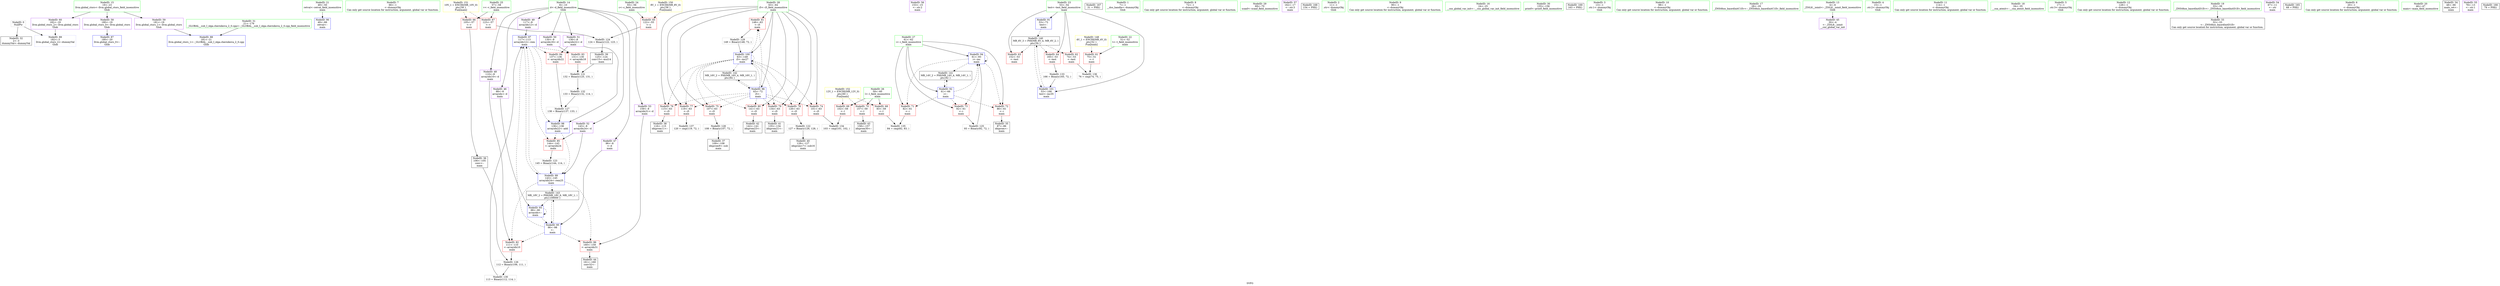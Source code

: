 digraph "SVFG" {
	label="SVFG";

	Node0x560e62427020 [shape=record,color=grey,label="{NodeID: 0\nNullPtr}"];
	Node0x560e62427020 -> Node0x560e62428380[style=solid];
	Node0x560e62427020 -> Node0x560e6242c340[style=solid];
	Node0x560e6242c440 [shape=record,color=blue,label="{NodeID: 90\n49\<--66\nretval\<--\nmain\n}"];
	Node0x560e62413570 [shape=record,color=green,label="{NodeID: 7\n66\<--1\n\<--dummyObj\nCan only get source location for instruction, argument, global var or function.}"];
	Node0x560e624291b0 [shape=record,color=blue,label="{NodeID: 97\n117\<--113\narrayidx12\<--rem\nmain\n}"];
	Node0x560e624291b0 -> Node0x560e6242be00[style=dashed];
	Node0x560e624291b0 -> Node0x560e6242bed0[style=dashed];
	Node0x560e624291b0 -> Node0x560e6242bfa0[style=dashed];
	Node0x560e624291b0 -> Node0x560e62429280[style=dashed];
	Node0x560e624291b0 -> Node0x560e62429350[style=dashed];
	Node0x560e62427550 [shape=record,color=green,label="{NodeID: 14\n8\<--10\nd\<--d_field_insensitive\nGlob }"];
	Node0x560e62427550 -> Node0x560e62428f40[style=solid];
	Node0x560e62427550 -> Node0x560e62429010[style=solid];
	Node0x560e62427550 -> Node0x560e6242a100[style=solid];
	Node0x560e62427550 -> Node0x560e6242a1d0[style=solid];
	Node0x560e62427550 -> Node0x560e6242a2a0[style=solid];
	Node0x560e62427550 -> Node0x560e6242a370[style=solid];
	Node0x560e62427550 -> Node0x560e6242a440[style=solid];
	Node0x560e62427550 -> Node0x560e6242a510[style=solid];
	Node0x560e62427a00 [shape=record,color=green,label="{NodeID: 21\n49\<--50\nretval\<--retval_field_insensitive\nmain\n}"];
	Node0x560e62427a00 -> Node0x560e6242c440[style=solid];
	Node0x560e62427fb0 [shape=record,color=green,label="{NodeID: 28\n63\<--64\ni5\<--i5_field_insensitive\nmain\n}"];
	Node0x560e62427fb0 -> Node0x560e6242b6b0[style=solid];
	Node0x560e62427fb0 -> Node0x560e6242b780[style=solid];
	Node0x560e62427fb0 -> Node0x560e6242b850[style=solid];
	Node0x560e62427fb0 -> Node0x560e6242b920[style=solid];
	Node0x560e62427fb0 -> Node0x560e6242b9f0[style=solid];
	Node0x560e62427fb0 -> Node0x560e6242bac0[style=solid];
	Node0x560e62427fb0 -> Node0x560e6242bb90[style=solid];
	Node0x560e62427fb0 -> Node0x560e6242bc60[style=solid];
	Node0x560e62427fb0 -> Node0x560e624290e0[style=solid];
	Node0x560e62427fb0 -> Node0x560e62429420[style=solid];
	Node0x560e62428650 [shape=record,color=black,label="{NodeID: 35\n87\<--86\nidxprom\<--\nmain\n}"];
	Node0x560e6242e9a0 [shape=record,color=grey,label="{NodeID: 125\n93 = Binary(92, 72, )\n}"];
	Node0x560e6242e9a0 -> Node0x560e6242c780[style=solid];
	Node0x560e62428c00 [shape=record,color=black,label="{NodeID: 42\n142\<--141\nidxprom23\<--\nmain\n}"];
	Node0x560e6242fbf0 [shape=record,color=grey,label="{NodeID: 132\n133 = Binary(132, 114, )\n}"];
	Node0x560e6242fbf0 -> Node0x560e62429a80[style=solid];
	Node0x560e6242a1d0 [shape=record,color=purple,label="{NodeID: 49\n117\<--8\narrayidx12\<--d\nmain\n}"];
	Node0x560e6242a1d0 -> Node0x560e624291b0[style=solid];
	Node0x560e6242a780 [shape=record,color=purple,label="{NodeID: 56\n153\<--15\n\<--.str.2\nmain\n}"];
	Node0x560e6242adc0 [shape=record,color=red,label="{NodeID: 63\n152\<--53\n\<--test\nmain\n}"];
	Node0x560e6242b370 [shape=record,color=red,label="{NodeID: 70\n157\<--59\n\<--l\nmain\n}"];
	Node0x560e6242b370 -> Node0x560e62428cd0[style=solid];
	Node0x560e6242b920 [shape=record,color=red,label="{NodeID: 77\n119\<--63\n\<--i5\nmain\n}"];
	Node0x560e6242b920 -> Node0x560e62430370[style=solid];
	Node0x560e6243eb00 [shape=record,color=black,label="{NodeID: 167\n31 = PHI()\n}"];
	Node0x560e6242bed0 [shape=record,color=red,label="{NodeID: 84\n137\<--136\n\<--arrayidx22\nmain\n}"];
	Node0x560e6242bed0 -> Node0x560e62429a80[style=solid];
	Node0x560e62413b70 [shape=record,color=green,label="{NodeID: 1\n7\<--1\n__dso_handle\<--dummyObj\nGlob }"];
	Node0x560e6242c510 [shape=record,color=blue,label="{NodeID: 91\n53\<--72\ntest\<--\nmain\n}"];
	Node0x560e6242c510 -> Node0x560e62435380[style=dashed];
	Node0x560e62426b00 [shape=record,color=green,label="{NodeID: 8\n72\<--1\n\<--dummyObj\nCan only get source location for instruction, argument, global var or function.}"];
	Node0x560e62429280 [shape=record,color=blue,label="{NodeID: 98\n136\<--138\narrayidx22\<--add\nmain\n}"];
	Node0x560e62429280 -> Node0x560e6242bfa0[style=dashed];
	Node0x560e62429280 -> Node0x560e62429350[style=dashed];
	Node0x560e624275e0 [shape=record,color=green,label="{NodeID: 15\n19\<--23\nllvm.global_ctors\<--llvm.global_ctors_field_insensitive\nGlob }"];
	Node0x560e624275e0 -> Node0x560e6242a920[style=solid];
	Node0x560e624275e0 -> Node0x560e6242aa20[style=solid];
	Node0x560e624275e0 -> Node0x560e6242ab20[style=solid];
	Node0x560e62427ad0 [shape=record,color=green,label="{NodeID: 22\n51\<--52\nt\<--t_field_insensitive\nmain\n}"];
	Node0x560e62427ad0 -> Node0x560e6242ac20[style=solid];
	Node0x560e62428080 [shape=record,color=green,label="{NodeID: 29\n69\<--70\nscanf\<--scanf_field_insensitive\n}"];
	Node0x560e62428720 [shape=record,color=black,label="{NodeID: 36\n106\<--105\nconv\<--\nmain\n}"];
	Node0x560e62428720 -> Node0x560e62429900[style=solid];
	Node0x560e62429900 [shape=record,color=grey,label="{NodeID: 126\n112 = Binary(106, 111, )\n}"];
	Node0x560e62429900 -> Node0x560e62429f00[style=solid];
	Node0x560e62428cd0 [shape=record,color=black,label="{NodeID: 43\n158\<--157\nidxprom30\<--\nmain\n}"];
	Node0x560e6242fd70 [shape=record,color=grey,label="{NodeID: 133\n166 = Binary(165, 72, )\n}"];
	Node0x560e6242fd70 -> Node0x560e624294f0[style=solid];
	Node0x560e6242a2a0 [shape=record,color=purple,label="{NodeID: 50\n130\<--8\narrayidx18\<--d\nmain\n}"];
	Node0x560e6242a2a0 -> Node0x560e6242be00[style=solid];
	Node0x560e62435380 [shape=record,color=black,label="{NodeID: 140\nMR_6V_3 = PHI(MR_6V_4, MR_6V_2, )\npts\{54 \}\n}"];
	Node0x560e62435380 -> Node0x560e6242acf0[style=dashed];
	Node0x560e62435380 -> Node0x560e6242adc0[style=dashed];
	Node0x560e62435380 -> Node0x560e6242ae90[style=dashed];
	Node0x560e62435380 -> Node0x560e624294f0[style=dashed];
	Node0x560e6242a850 [shape=record,color=purple,label="{NodeID: 57\n162\<--17\n\<--.str.3\nmain\n}"];
	Node0x560e6242ae90 [shape=record,color=red,label="{NodeID: 64\n165\<--53\n\<--test\nmain\n}"];
	Node0x560e6242ae90 -> Node0x560e6242fd70[style=solid];
	Node0x560e6242b440 [shape=record,color=red,label="{NodeID: 71\n82\<--61\n\<--i\nmain\n}"];
	Node0x560e6242b440 -> Node0x560e62430070[style=solid];
	Node0x560e6242b9f0 [shape=record,color=red,label="{NodeID: 78\n126\<--63\n\<--i5\nmain\n}"];
	Node0x560e6242b9f0 -> Node0x560e6242e520[style=solid];
	Node0x560e6243ec00 [shape=record,color=black,label="{NodeID: 168\n154 = PHI()\n}"];
	Node0x560e6242bfa0 [shape=record,color=red,label="{NodeID: 85\n144\<--143\n\<--arrayidx24\nmain\n}"];
	Node0x560e6242bfa0 -> Node0x560e6242e6a0[style=solid];
	Node0x560e62412360 [shape=record,color=green,label="{NodeID: 2\n11\<--1\n.str\<--dummyObj\nGlob }"];
	Node0x560e6242c5e0 [shape=record,color=blue,label="{NodeID: 92\n61\<--66\ni\<--\nmain\n}"];
	Node0x560e6242c5e0 -> Node0x560e6242b440[style=dashed];
	Node0x560e6242c5e0 -> Node0x560e6242b510[style=dashed];
	Node0x560e6242c5e0 -> Node0x560e6242b5e0[style=dashed];
	Node0x560e6242c5e0 -> Node0x560e6242c780[style=dashed];
	Node0x560e6242c5e0 -> Node0x560e62435880[style=dashed];
	Node0x560e62426b90 [shape=record,color=green,label="{NodeID: 9\n90\<--1\n\<--dummyObj\nCan only get source location for instruction, argument, global var or function.}"];
	Node0x560e62429350 [shape=record,color=blue,label="{NodeID: 99\n143\<--145\narrayidx24\<--rem25\nmain\n}"];
	Node0x560e62429350 -> Node0x560e6242bd30[style=dashed];
	Node0x560e62429350 -> Node0x560e6242c070[style=dashed];
	Node0x560e62429350 -> Node0x560e624291b0[style=dashed];
	Node0x560e62429350 -> Node0x560e62436280[style=dashed];
	Node0x560e62427670 [shape=record,color=green,label="{NodeID: 16\n24\<--25\n__cxx_global_var_init\<--__cxx_global_var_init_field_insensitive\n}"];
	Node0x560e62427ba0 [shape=record,color=green,label="{NodeID: 23\n53\<--54\ntest\<--test_field_insensitive\nmain\n}"];
	Node0x560e62427ba0 -> Node0x560e6242acf0[style=solid];
	Node0x560e62427ba0 -> Node0x560e6242adc0[style=solid];
	Node0x560e62427ba0 -> Node0x560e6242ae90[style=solid];
	Node0x560e62427ba0 -> Node0x560e6242c510[style=solid];
	Node0x560e62427ba0 -> Node0x560e624294f0[style=solid];
	Node0x560e62428180 [shape=record,color=green,label="{NodeID: 30\n155\<--156\nprintf\<--printf_field_insensitive\n}"];
	Node0x560e624287f0 [shape=record,color=black,label="{NodeID: 37\n109\<--108\nidxprom9\<--sub\nmain\n}"];
	Node0x560e62429a80 [shape=record,color=grey,label="{NodeID: 127\n138 = Binary(137, 133, )\n}"];
	Node0x560e62429a80 -> Node0x560e62429280[style=solid];
	Node0x560e62428da0 [shape=record,color=black,label="{NodeID: 44\n161\<--160\nconv32\<--\nmain\n}"];
	Node0x560e6242fef0 [shape=record,color=grey,label="{NodeID: 134\n103 = cmp(101, 102, )\n}"];
	Node0x560e6242a370 [shape=record,color=purple,label="{NodeID: 51\n136\<--8\narrayidx22\<--d\nmain\n}"];
	Node0x560e6242a370 -> Node0x560e6242bed0[style=solid];
	Node0x560e6242a370 -> Node0x560e62429280[style=solid];
	Node0x560e62435880 [shape=record,color=black,label="{NodeID: 141\nMR_14V_2 = PHI(MR_14V_4, MR_14V_1, )\npts\{62 \}\n}"];
	Node0x560e62435880 -> Node0x560e6242c5e0[style=dashed];
	Node0x560e6242a920 [shape=record,color=purple,label="{NodeID: 58\n180\<--19\nllvm.global_ctors_0\<--llvm.global_ctors\nGlob }"];
	Node0x560e6242a920 -> Node0x560e6242c140[style=solid];
	Node0x560e624381a0 [shape=record,color=yellow,style=double,label="{NodeID: 148\n4V_1 = ENCHI(MR_4V_0)\npts\{52 \}\nFun[main]}"];
	Node0x560e624381a0 -> Node0x560e6242ac20[style=dashed];
	Node0x560e6242af60 [shape=record,color=red,label="{NodeID: 65\n122\<--55\n\<--c\nmain\n}"];
	Node0x560e6242af60 -> Node0x560e6242e820[style=solid];
	Node0x560e6242b510 [shape=record,color=red,label="{NodeID: 72\n86\<--61\n\<--i\nmain\n}"];
	Node0x560e6242b510 -> Node0x560e62428650[style=solid];
	Node0x560e6242bac0 [shape=record,color=red,label="{NodeID: 79\n134\<--63\n\<--i5\nmain\n}"];
	Node0x560e6242bac0 -> Node0x560e62428b30[style=solid];
	Node0x560e6243ed00 [shape=record,color=black,label="{NodeID: 169\n163 = PHI()\n}"];
	Node0x560e6242c070 [shape=record,color=red,label="{NodeID: 86\n160\<--159\n\<--arrayidx31\nmain\n}"];
	Node0x560e6242c070 -> Node0x560e62428da0[style=solid];
	Node0x560e624136a0 [shape=record,color=green,label="{NodeID: 3\n13\<--1\n.str.1\<--dummyObj\nGlob }"];
	Node0x560e6242c6b0 [shape=record,color=blue,label="{NodeID: 93\n88\<--90\narrayidx\<--\nmain\n}"];
	Node0x560e6242c6b0 -> Node0x560e6242c6b0[style=dashed];
	Node0x560e6242c6b0 -> Node0x560e6242c850[style=dashed];
	Node0x560e62413c60 [shape=record,color=green,label="{NodeID: 10\n98\<--1\n\<--dummyObj\nCan only get source location for instruction, argument, global var or function.}"];
	Node0x560e62429420 [shape=record,color=blue,label="{NodeID: 100\n63\<--149\ni5\<--inc27\nmain\n}"];
	Node0x560e62429420 -> Node0x560e6242b6b0[style=dashed];
	Node0x560e62429420 -> Node0x560e6242b780[style=dashed];
	Node0x560e62429420 -> Node0x560e6242b850[style=dashed];
	Node0x560e62429420 -> Node0x560e6242b920[style=dashed];
	Node0x560e62429420 -> Node0x560e6242b9f0[style=dashed];
	Node0x560e62429420 -> Node0x560e6242bac0[style=dashed];
	Node0x560e62429420 -> Node0x560e6242bb90[style=dashed];
	Node0x560e62429420 -> Node0x560e6242bc60[style=dashed];
	Node0x560e62429420 -> Node0x560e62429420[style=dashed];
	Node0x560e62429420 -> Node0x560e62435d80[style=dashed];
	Node0x560e62427700 [shape=record,color=green,label="{NodeID: 17\n28\<--29\n_ZNSt8ios_base4InitC1Ev\<--_ZNSt8ios_base4InitC1Ev_field_insensitive\n}"];
	Node0x560e62427c70 [shape=record,color=green,label="{NodeID: 24\n55\<--56\nc\<--c_field_insensitive\nmain\n}"];
	Node0x560e62427c70 -> Node0x560e6242af60[style=solid];
	Node0x560e62428280 [shape=record,color=green,label="{NodeID: 31\n21\<--176\n_GLOBAL__sub_I_olga.chernikova_2_0.cpp\<--_GLOBAL__sub_I_olga.chernikova_2_0.cpp_field_insensitive\n}"];
	Node0x560e62428280 -> Node0x560e6242c240[style=solid];
	Node0x560e624288c0 [shape=record,color=black,label="{NodeID: 38\n116\<--115\nidxprom11\<--\nmain\n}"];
	Node0x560e62429c00 [shape=record,color=grey,label="{NodeID: 128\n108 = Binary(107, 72, )\n}"];
	Node0x560e62429c00 -> Node0x560e624287f0[style=solid];
	Node0x560e62428e70 [shape=record,color=purple,label="{NodeID: 45\n30\<--4\n\<--_ZStL8__ioinit\n__cxx_global_var_init\n}"];
	Node0x560e62430070 [shape=record,color=grey,label="{NodeID: 135\n84 = cmp(82, 83, )\n}"];
	Node0x560e6242a440 [shape=record,color=purple,label="{NodeID: 52\n143\<--8\narrayidx24\<--d\nmain\n}"];
	Node0x560e6242a440 -> Node0x560e6242bfa0[style=solid];
	Node0x560e6242a440 -> Node0x560e62429350[style=solid];
	Node0x560e62435d80 [shape=record,color=black,label="{NodeID: 142\nMR_16V_2 = PHI(MR_16V_4, MR_16V_1, )\npts\{64 \}\n}"];
	Node0x560e62435d80 -> Node0x560e624290e0[style=dashed];
	Node0x560e6242aa20 [shape=record,color=purple,label="{NodeID: 59\n181\<--19\nllvm.global_ctors_1\<--llvm.global_ctors\nGlob }"];
	Node0x560e6242aa20 -> Node0x560e6242c240[style=solid];
	Node0x560e6242b030 [shape=record,color=red,label="{NodeID: 66\n105\<--57\n\<--v\nmain\n}"];
	Node0x560e6242b030 -> Node0x560e62428720[style=solid];
	Node0x560e6242b5e0 [shape=record,color=red,label="{NodeID: 73\n92\<--61\n\<--i\nmain\n}"];
	Node0x560e6242b5e0 -> Node0x560e6242e9a0[style=solid];
	Node0x560e6242bb90 [shape=record,color=red,label="{NodeID: 80\n141\<--63\n\<--i5\nmain\n}"];
	Node0x560e6242bb90 -> Node0x560e62428c00[style=solid];
	Node0x560e6242c140 [shape=record,color=blue,label="{NodeID: 87\n180\<--20\nllvm.global_ctors_0\<--\nGlob }"];
	Node0x560e62413870 [shape=record,color=green,label="{NodeID: 4\n15\<--1\n.str.2\<--dummyObj\nGlob }"];
	Node0x560e6242c780 [shape=record,color=blue,label="{NodeID: 94\n61\<--93\ni\<--inc\nmain\n}"];
	Node0x560e6242c780 -> Node0x560e6242b440[style=dashed];
	Node0x560e6242c780 -> Node0x560e6242b510[style=dashed];
	Node0x560e6242c780 -> Node0x560e6242b5e0[style=dashed];
	Node0x560e6242c780 -> Node0x560e6242c780[style=dashed];
	Node0x560e6242c780 -> Node0x560e62435880[style=dashed];
	Node0x560e62413d30 [shape=record,color=green,label="{NodeID: 11\n114\<--1\n\<--dummyObj\nCan only get source location for instruction, argument, global var or function.}"];
	Node0x560e624294f0 [shape=record,color=blue,label="{NodeID: 101\n53\<--166\ntest\<--inc35\nmain\n}"];
	Node0x560e624294f0 -> Node0x560e62435380[style=dashed];
	Node0x560e62427790 [shape=record,color=green,label="{NodeID: 18\n34\<--35\n__cxa_atexit\<--__cxa_atexit_field_insensitive\n}"];
	Node0x560e62427d40 [shape=record,color=green,label="{NodeID: 25\n57\<--58\nv\<--v_field_insensitive\nmain\n}"];
	Node0x560e62427d40 -> Node0x560e6242b030[style=solid];
	Node0x560e62427d40 -> Node0x560e6242b100[style=solid];
	Node0x560e62428380 [shape=record,color=black,label="{NodeID: 32\n2\<--3\ndummyVal\<--dummyVal\n}"];
	Node0x560e6242e520 [shape=record,color=grey,label="{NodeID: 122\n127 = Binary(126, 128, )\n}"];
	Node0x560e6242e520 -> Node0x560e62428a60[style=solid];
	Node0x560e62428990 [shape=record,color=black,label="{NodeID: 39\n125\<--124\nconv15\<--mul14\nmain\n}"];
	Node0x560e62428990 -> Node0x560e6242faf0[style=solid];
	Node0x560e62429d80 [shape=record,color=grey,label="{NodeID: 129\n149 = Binary(148, 72, )\n}"];
	Node0x560e62429d80 -> Node0x560e62429420[style=solid];
	Node0x560e62428f40 [shape=record,color=purple,label="{NodeID: 46\n88\<--8\narrayidx\<--d\nmain\n}"];
	Node0x560e62428f40 -> Node0x560e6242c6b0[style=solid];
	Node0x560e624301f0 [shape=record,color=grey,label="{NodeID: 136\n76 = cmp(74, 75, )\n}"];
	Node0x560e6242a510 [shape=record,color=purple,label="{NodeID: 53\n159\<--8\narrayidx31\<--d\nmain\n}"];
	Node0x560e6242a510 -> Node0x560e6242c070[style=solid];
	Node0x560e62436280 [shape=record,color=black,label="{NodeID: 143\nMR_18V_2 = PHI(MR_18V_6, MR_18V_1, )\npts\{100000 \}\n}"];
	Node0x560e62436280 -> Node0x560e6242c6b0[style=dashed];
	Node0x560e62436280 -> Node0x560e6242c850[style=dashed];
	Node0x560e6242ab20 [shape=record,color=purple,label="{NodeID: 60\n182\<--19\nllvm.global_ctors_2\<--llvm.global_ctors\nGlob }"];
	Node0x560e6242ab20 -> Node0x560e6242c340[style=solid];
	Node0x560e62438360 [shape=record,color=yellow,style=double,label="{NodeID: 150\n8V_1 = ENCHI(MR_8V_0)\npts\{56 \}\nFun[main]}"];
	Node0x560e62438360 -> Node0x560e6242af60[style=dashed];
	Node0x560e6242b100 [shape=record,color=red,label="{NodeID: 67\n123\<--57\n\<--v\nmain\n}"];
	Node0x560e6242b100 -> Node0x560e6242e820[style=solid];
	Node0x560e6242b6b0 [shape=record,color=red,label="{NodeID: 74\n101\<--63\n\<--i5\nmain\n}"];
	Node0x560e6242b6b0 -> Node0x560e6242fef0[style=solid];
	Node0x560e6242bc60 [shape=record,color=red,label="{NodeID: 81\n148\<--63\n\<--i5\nmain\n}"];
	Node0x560e6242bc60 -> Node0x560e62429d80[style=solid];
	Node0x560e6242c240 [shape=record,color=blue,label="{NodeID: 88\n181\<--21\nllvm.global_ctors_1\<--_GLOBAL__sub_I_olga.chernikova_2_0.cpp\nGlob }"];
	Node0x560e624132e0 [shape=record,color=green,label="{NodeID: 5\n17\<--1\n.str.3\<--dummyObj\nGlob }"];
	Node0x560e6242c850 [shape=record,color=blue,label="{NodeID: 95\n96\<--98\n\<--\nmain\n}"];
	Node0x560e6242c850 -> Node0x560e6242bd30[style=dashed];
	Node0x560e6242c850 -> Node0x560e6242c070[style=dashed];
	Node0x560e6242c850 -> Node0x560e624291b0[style=dashed];
	Node0x560e6242c850 -> Node0x560e62436280[style=dashed];
	Node0x560e62413e00 [shape=record,color=green,label="{NodeID: 12\n128\<--1\n\<--dummyObj\nCan only get source location for instruction, argument, global var or function.}"];
	Node0x560e62427860 [shape=record,color=green,label="{NodeID: 19\n33\<--39\n_ZNSt8ios_base4InitD1Ev\<--_ZNSt8ios_base4InitD1Ev_field_insensitive\n}"];
	Node0x560e62427860 -> Node0x560e62428480[style=solid];
	Node0x560e62427e10 [shape=record,color=green,label="{NodeID: 26\n59\<--60\nl\<--l_field_insensitive\nmain\n}"];
	Node0x560e62427e10 -> Node0x560e6242b1d0[style=solid];
	Node0x560e62427e10 -> Node0x560e6242b2a0[style=solid];
	Node0x560e62427e10 -> Node0x560e6242b370[style=solid];
	Node0x560e62428480 [shape=record,color=black,label="{NodeID: 33\n32\<--33\n\<--_ZNSt8ios_base4InitD1Ev\nCan only get source location for instruction, argument, global var or function.}"];
	Node0x560e6242e6a0 [shape=record,color=grey,label="{NodeID: 123\n145 = Binary(144, 114, )\n}"];
	Node0x560e6242e6a0 -> Node0x560e62429350[style=solid];
	Node0x560e62428a60 [shape=record,color=black,label="{NodeID: 40\n129\<--127\nidxprom17\<--sub16\nmain\n}"];
	Node0x560e62429f00 [shape=record,color=grey,label="{NodeID: 130\n113 = Binary(112, 114, )\n}"];
	Node0x560e62429f00 -> Node0x560e624291b0[style=solid];
	Node0x560e62429010 [shape=record,color=purple,label="{NodeID: 47\n96\<--8\n\<--d\nmain\n}"];
	Node0x560e62429010 -> Node0x560e6242c850[style=solid];
	Node0x560e62430370 [shape=record,color=grey,label="{NodeID: 137\n120 = cmp(119, 72, )\n}"];
	Node0x560e6242a5e0 [shape=record,color=purple,label="{NodeID: 54\n67\<--11\n\<--.str\nmain\n}"];
	Node0x560e6242ac20 [shape=record,color=red,label="{NodeID: 61\n75\<--51\n\<--t\nmain\n}"];
	Node0x560e6242ac20 -> Node0x560e624301f0[style=solid];
	Node0x560e62438440 [shape=record,color=yellow,style=double,label="{NodeID: 151\n10V_1 = ENCHI(MR_10V_0)\npts\{58 \}\nFun[main]}"];
	Node0x560e62438440 -> Node0x560e6242b030[style=dashed];
	Node0x560e62438440 -> Node0x560e6242b100[style=dashed];
	Node0x560e6242b1d0 [shape=record,color=red,label="{NodeID: 68\n83\<--59\n\<--l\nmain\n}"];
	Node0x560e6242b1d0 -> Node0x560e62430070[style=solid];
	Node0x560e6242b780 [shape=record,color=red,label="{NodeID: 75\n107\<--63\n\<--i5\nmain\n}"];
	Node0x560e6242b780 -> Node0x560e62429c00[style=solid];
	Node0x560e6243e900 [shape=record,color=black,label="{NodeID: 165\n68 = PHI()\n}"];
	Node0x560e6242bd30 [shape=record,color=red,label="{NodeID: 82\n111\<--110\n\<--arrayidx10\nmain\n}"];
	Node0x560e6242bd30 -> Node0x560e62429900[style=solid];
	Node0x560e6242c340 [shape=record,color=blue, style = dotted,label="{NodeID: 89\n182\<--3\nllvm.global_ctors_2\<--dummyVal\nGlob }"];
	Node0x560e624134e0 [shape=record,color=green,label="{NodeID: 6\n20\<--1\n\<--dummyObj\nCan only get source location for instruction, argument, global var or function.}"];
	Node0x560e624290e0 [shape=record,color=blue,label="{NodeID: 96\n63\<--72\ni5\<--\nmain\n}"];
	Node0x560e624290e0 -> Node0x560e6242b6b0[style=dashed];
	Node0x560e624290e0 -> Node0x560e6242b780[style=dashed];
	Node0x560e624290e0 -> Node0x560e6242b850[style=dashed];
	Node0x560e624290e0 -> Node0x560e6242b920[style=dashed];
	Node0x560e624290e0 -> Node0x560e6242b9f0[style=dashed];
	Node0x560e624290e0 -> Node0x560e6242bac0[style=dashed];
	Node0x560e624290e0 -> Node0x560e6242bb90[style=dashed];
	Node0x560e624290e0 -> Node0x560e6242bc60[style=dashed];
	Node0x560e624290e0 -> Node0x560e62429420[style=dashed];
	Node0x560e624290e0 -> Node0x560e62435d80[style=dashed];
	Node0x560e624274c0 [shape=record,color=green,label="{NodeID: 13\n4\<--6\n_ZStL8__ioinit\<--_ZStL8__ioinit_field_insensitive\nGlob }"];
	Node0x560e624274c0 -> Node0x560e62428e70[style=solid];
	Node0x560e62427930 [shape=record,color=green,label="{NodeID: 20\n46\<--47\nmain\<--main_field_insensitive\n}"];
	Node0x560e62427ee0 [shape=record,color=green,label="{NodeID: 27\n61\<--62\ni\<--i_field_insensitive\nmain\n}"];
	Node0x560e62427ee0 -> Node0x560e6242b440[style=solid];
	Node0x560e62427ee0 -> Node0x560e6242b510[style=solid];
	Node0x560e62427ee0 -> Node0x560e6242b5e0[style=solid];
	Node0x560e62427ee0 -> Node0x560e6242c5e0[style=solid];
	Node0x560e62427ee0 -> Node0x560e6242c780[style=solid];
	Node0x560e62428580 [shape=record,color=black,label="{NodeID: 34\n48\<--66\nmain_ret\<--\nmain\n}"];
	Node0x560e6242e820 [shape=record,color=grey,label="{NodeID: 124\n124 = Binary(122, 123, )\n}"];
	Node0x560e6242e820 -> Node0x560e62428990[style=solid];
	Node0x560e62428b30 [shape=record,color=black,label="{NodeID: 41\n135\<--134\nidxprom21\<--\nmain\n}"];
	Node0x560e6242faf0 [shape=record,color=grey,label="{NodeID: 131\n132 = Binary(125, 131, )\n}"];
	Node0x560e6242faf0 -> Node0x560e6242fbf0[style=solid];
	Node0x560e6242a100 [shape=record,color=purple,label="{NodeID: 48\n110\<--8\narrayidx10\<--d\nmain\n}"];
	Node0x560e6242a100 -> Node0x560e6242bd30[style=solid];
	Node0x560e6242a6b0 [shape=record,color=purple,label="{NodeID: 55\n78\<--13\n\<--.str.1\nmain\n}"];
	Node0x560e6242acf0 [shape=record,color=red,label="{NodeID: 62\n74\<--53\n\<--test\nmain\n}"];
	Node0x560e6242acf0 -> Node0x560e624301f0[style=solid];
	Node0x560e62438520 [shape=record,color=yellow,style=double,label="{NodeID: 152\n12V_1 = ENCHI(MR_12V_0)\npts\{60 \}\nFun[main]}"];
	Node0x560e62438520 -> Node0x560e6242b1d0[style=dashed];
	Node0x560e62438520 -> Node0x560e6242b2a0[style=dashed];
	Node0x560e62438520 -> Node0x560e6242b370[style=dashed];
	Node0x560e6242b2a0 [shape=record,color=red,label="{NodeID: 69\n102\<--59\n\<--l\nmain\n}"];
	Node0x560e6242b2a0 -> Node0x560e6242fef0[style=solid];
	Node0x560e6242b850 [shape=record,color=red,label="{NodeID: 76\n115\<--63\n\<--i5\nmain\n}"];
	Node0x560e6242b850 -> Node0x560e624288c0[style=solid];
	Node0x560e6243ea00 [shape=record,color=black,label="{NodeID: 166\n79 = PHI()\n}"];
	Node0x560e6242be00 [shape=record,color=red,label="{NodeID: 83\n131\<--130\n\<--arrayidx18\nmain\n}"];
	Node0x560e6242be00 -> Node0x560e6242faf0[style=solid];
}
